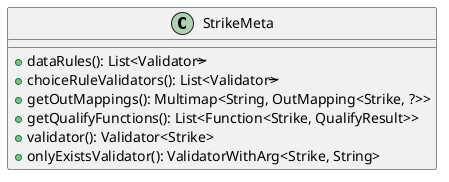 @startuml

    class StrikeMeta [[StrikeMeta.html]] {
        +dataRules(): List<Validator<Strike>>
        +choiceRuleValidators(): List<Validator<Strike>>
        +getOutMappings(): Multimap<String, OutMapping<Strike, ?>>
        +getQualifyFunctions(): List<Function<Strike, QualifyResult>>
        +validator(): Validator<Strike>
        +onlyExistsValidator(): ValidatorWithArg<Strike, String>
    }

@enduml
